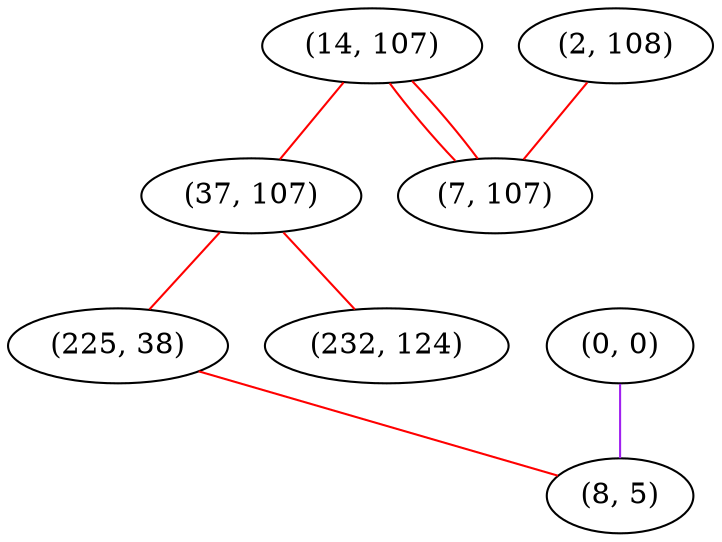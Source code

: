graph "" {
"(14, 107)";
"(0, 0)";
"(37, 107)";
"(225, 38)";
"(2, 108)";
"(232, 124)";
"(7, 107)";
"(8, 5)";
"(14, 107)" -- "(7, 107)"  [color=red, key=0, weight=1];
"(14, 107)" -- "(7, 107)"  [color=red, key=1, weight=1];
"(14, 107)" -- "(37, 107)"  [color=red, key=0, weight=1];
"(0, 0)" -- "(8, 5)"  [color=purple, key=0, weight=4];
"(37, 107)" -- "(225, 38)"  [color=red, key=0, weight=1];
"(37, 107)" -- "(232, 124)"  [color=red, key=0, weight=1];
"(225, 38)" -- "(8, 5)"  [color=red, key=0, weight=1];
"(2, 108)" -- "(7, 107)"  [color=red, key=0, weight=1];
}
